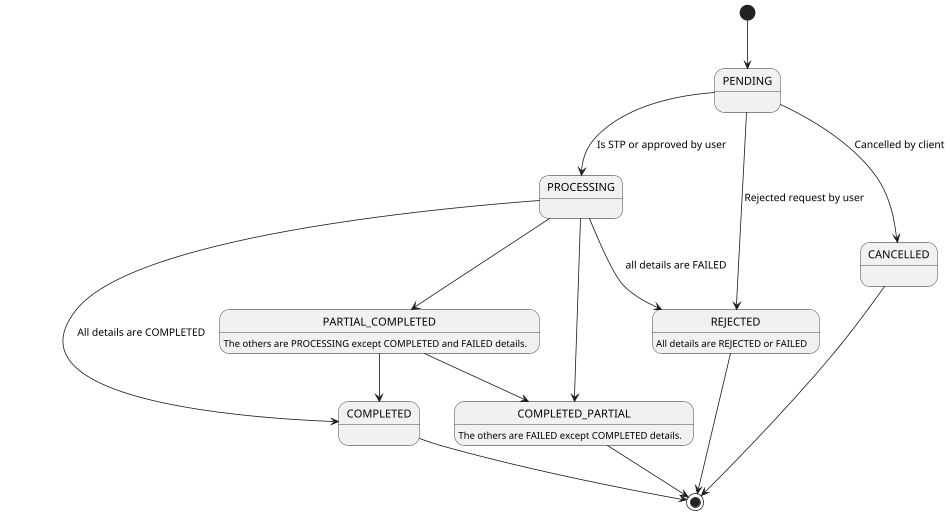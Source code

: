 @startuml
'https://plantuml.com/state-diagram

scale 950 width

PENDING:
PROCESSING:
COMPLETED:
COMPLETED_PARTIAL: The others are FAILED except COMPLETED details.
PARTIAL_COMPLETED: The others are PROCESSING except COMPLETED and FAILED details.
REJECTED: All details are REJECTED or FAILED
CANCELLED:

[*] --> PENDING
PENDING --> PROCESSING : Is STP or approved by user
PROCESSING --> COMPLETED: All details are COMPLETED
PROCESSING --> COMPLETED_PARTIAL
PROCESSING --> PARTIAL_COMPLETED
PARTIAL_COMPLETED --> COMPLETED
PARTIAL_COMPLETED --> COMPLETED_PARTIAL
PENDING --> CANCELLED: Cancelled by client
PENDING --> REJECTED: Rejected request by user
PROCESSING --> REJECTED: all details are FAILED
COMPLETED --> [*]
REJECTED --> [*]
CANCELLED --> [*]
COMPLETED_PARTIAL --> [*]


@enduml